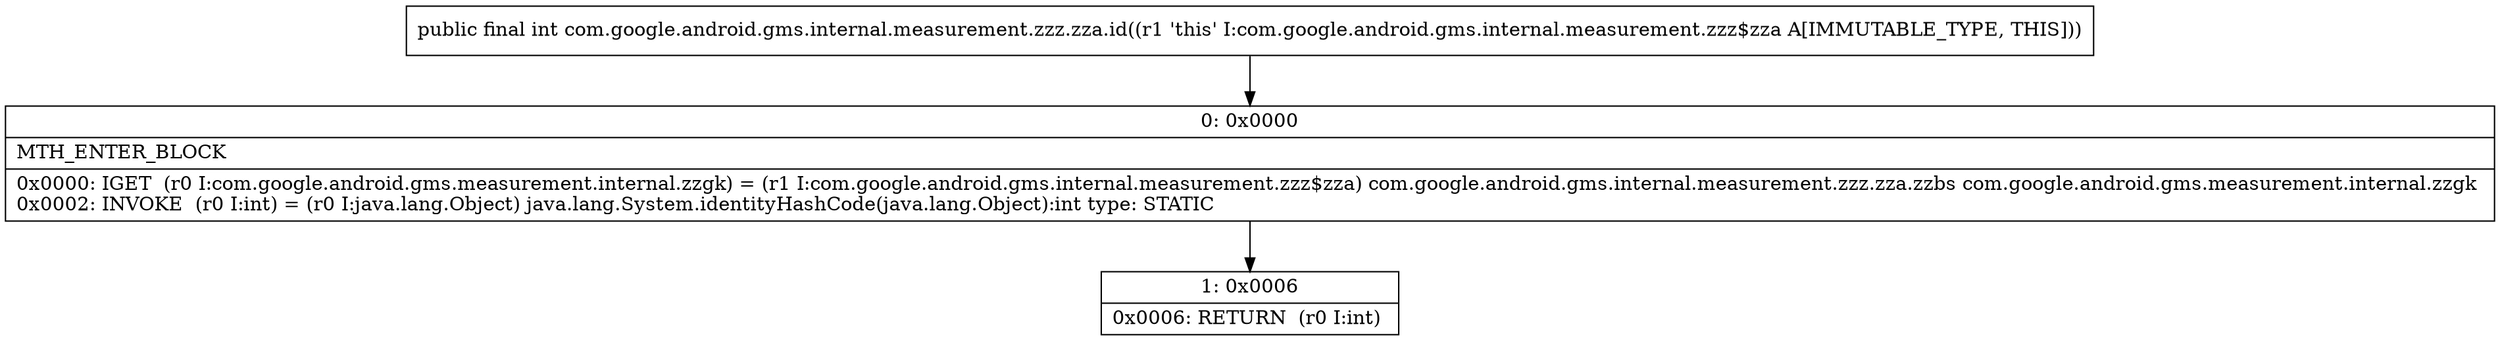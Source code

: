 digraph "CFG forcom.google.android.gms.internal.measurement.zzz.zza.id()I" {
Node_0 [shape=record,label="{0\:\ 0x0000|MTH_ENTER_BLOCK\l|0x0000: IGET  (r0 I:com.google.android.gms.measurement.internal.zzgk) = (r1 I:com.google.android.gms.internal.measurement.zzz$zza) com.google.android.gms.internal.measurement.zzz.zza.zzbs com.google.android.gms.measurement.internal.zzgk \l0x0002: INVOKE  (r0 I:int) = (r0 I:java.lang.Object) java.lang.System.identityHashCode(java.lang.Object):int type: STATIC \l}"];
Node_1 [shape=record,label="{1\:\ 0x0006|0x0006: RETURN  (r0 I:int) \l}"];
MethodNode[shape=record,label="{public final int com.google.android.gms.internal.measurement.zzz.zza.id((r1 'this' I:com.google.android.gms.internal.measurement.zzz$zza A[IMMUTABLE_TYPE, THIS])) }"];
MethodNode -> Node_0;
Node_0 -> Node_1;
}

